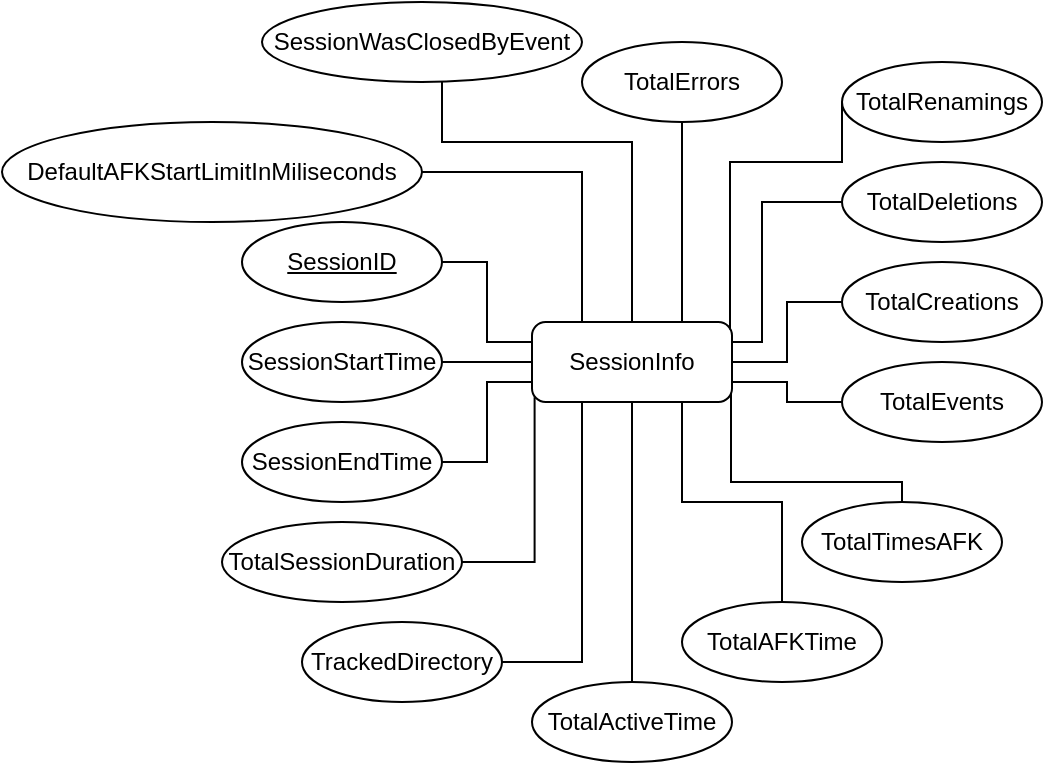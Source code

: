 <mxfile version="21.6.8" type="device">
  <diagram id="R2lEEEUBdFMjLlhIrx00" name="Page-1">
    <mxGraphModel dx="1024" dy="601" grid="1" gridSize="10" guides="1" tooltips="1" connect="1" arrows="1" fold="1" page="1" pageScale="1" pageWidth="850" pageHeight="1100" math="0" shadow="0" extFonts="Permanent Marker^https://fonts.googleapis.com/css?family=Permanent+Marker">
      <root>
        <mxCell id="0" />
        <mxCell id="1" parent="0" />
        <mxCell id="XYYV26VEV1L8i_IjSunB-1" value="SessionInfo" style="rounded=1;arcSize=17;whiteSpace=wrap;html=1;align=center;" vertex="1" parent="1">
          <mxGeometry x="325" y="230" width="100" height="40" as="geometry" />
        </mxCell>
        <mxCell id="XYYV26VEV1L8i_IjSunB-3" style="edgeStyle=orthogonalEdgeStyle;rounded=0;orthogonalLoop=1;jettySize=auto;html=1;entryX=0;entryY=0.25;entryDx=0;entryDy=0;endArrow=none;endFill=0;" edge="1" parent="1" source="XYYV26VEV1L8i_IjSunB-2" target="XYYV26VEV1L8i_IjSunB-1">
          <mxGeometry relative="1" as="geometry" />
        </mxCell>
        <mxCell id="XYYV26VEV1L8i_IjSunB-2" value="SessionID" style="ellipse;whiteSpace=wrap;html=1;align=center;fontStyle=4;" vertex="1" parent="1">
          <mxGeometry x="180" y="180" width="100" height="40" as="geometry" />
        </mxCell>
        <mxCell id="XYYV26VEV1L8i_IjSunB-5" style="edgeStyle=orthogonalEdgeStyle;rounded=0;orthogonalLoop=1;jettySize=auto;html=1;entryX=0;entryY=0.5;entryDx=0;entryDy=0;endArrow=none;endFill=0;" edge="1" parent="1" source="XYYV26VEV1L8i_IjSunB-4" target="XYYV26VEV1L8i_IjSunB-1">
          <mxGeometry relative="1" as="geometry" />
        </mxCell>
        <mxCell id="XYYV26VEV1L8i_IjSunB-4" value="SessionStartTime" style="ellipse;whiteSpace=wrap;html=1;align=center;" vertex="1" parent="1">
          <mxGeometry x="180" y="230" width="100" height="40" as="geometry" />
        </mxCell>
        <mxCell id="XYYV26VEV1L8i_IjSunB-7" style="edgeStyle=orthogonalEdgeStyle;rounded=0;orthogonalLoop=1;jettySize=auto;html=1;entryX=0;entryY=0.75;entryDx=0;entryDy=0;endArrow=none;endFill=0;" edge="1" parent="1" source="XYYV26VEV1L8i_IjSunB-6" target="XYYV26VEV1L8i_IjSunB-1">
          <mxGeometry relative="1" as="geometry" />
        </mxCell>
        <mxCell id="XYYV26VEV1L8i_IjSunB-6" value="SessionEndTime" style="ellipse;whiteSpace=wrap;html=1;align=center;" vertex="1" parent="1">
          <mxGeometry x="180" y="280" width="100" height="40" as="geometry" />
        </mxCell>
        <mxCell id="XYYV26VEV1L8i_IjSunB-9" style="edgeStyle=orthogonalEdgeStyle;rounded=0;orthogonalLoop=1;jettySize=auto;html=1;entryX=0.013;entryY=0.94;entryDx=0;entryDy=0;endArrow=none;endFill=0;entryPerimeter=0;" edge="1" parent="1" source="XYYV26VEV1L8i_IjSunB-8" target="XYYV26VEV1L8i_IjSunB-1">
          <mxGeometry relative="1" as="geometry" />
        </mxCell>
        <mxCell id="XYYV26VEV1L8i_IjSunB-8" value="TotalSessionDuration" style="ellipse;whiteSpace=wrap;html=1;align=center;" vertex="1" parent="1">
          <mxGeometry x="170" y="330" width="120" height="40" as="geometry" />
        </mxCell>
        <mxCell id="XYYV26VEV1L8i_IjSunB-11" style="edgeStyle=orthogonalEdgeStyle;rounded=0;orthogonalLoop=1;jettySize=auto;html=1;entryX=0.25;entryY=1;entryDx=0;entryDy=0;endArrow=none;endFill=0;" edge="1" parent="1" source="XYYV26VEV1L8i_IjSunB-10" target="XYYV26VEV1L8i_IjSunB-1">
          <mxGeometry relative="1" as="geometry" />
        </mxCell>
        <mxCell id="XYYV26VEV1L8i_IjSunB-10" value="TrackedDirectory" style="ellipse;whiteSpace=wrap;html=1;align=center;" vertex="1" parent="1">
          <mxGeometry x="210" y="380" width="100" height="40" as="geometry" />
        </mxCell>
        <mxCell id="XYYV26VEV1L8i_IjSunB-13" style="edgeStyle=orthogonalEdgeStyle;rounded=0;orthogonalLoop=1;jettySize=auto;html=1;entryX=0.5;entryY=1;entryDx=0;entryDy=0;endArrow=none;endFill=0;" edge="1" parent="1" source="XYYV26VEV1L8i_IjSunB-12" target="XYYV26VEV1L8i_IjSunB-1">
          <mxGeometry relative="1" as="geometry" />
        </mxCell>
        <mxCell id="XYYV26VEV1L8i_IjSunB-12" value="TotalActiveTime" style="ellipse;whiteSpace=wrap;html=1;align=center;" vertex="1" parent="1">
          <mxGeometry x="325" y="410" width="100" height="40" as="geometry" />
        </mxCell>
        <mxCell id="XYYV26VEV1L8i_IjSunB-15" style="edgeStyle=orthogonalEdgeStyle;rounded=0;orthogonalLoop=1;jettySize=auto;html=1;entryX=0.75;entryY=1;entryDx=0;entryDy=0;endArrow=none;endFill=0;" edge="1" parent="1" source="XYYV26VEV1L8i_IjSunB-14" target="XYYV26VEV1L8i_IjSunB-1">
          <mxGeometry relative="1" as="geometry" />
        </mxCell>
        <mxCell id="XYYV26VEV1L8i_IjSunB-14" value="TotalAFKTime" style="ellipse;whiteSpace=wrap;html=1;align=center;" vertex="1" parent="1">
          <mxGeometry x="400" y="370" width="100" height="40" as="geometry" />
        </mxCell>
        <mxCell id="XYYV26VEV1L8i_IjSunB-17" style="edgeStyle=orthogonalEdgeStyle;rounded=0;orthogonalLoop=1;jettySize=auto;html=1;entryX=0.995;entryY=0.885;entryDx=0;entryDy=0;endArrow=none;endFill=0;entryPerimeter=0;" edge="1" parent="1" source="XYYV26VEV1L8i_IjSunB-16" target="XYYV26VEV1L8i_IjSunB-1">
          <mxGeometry relative="1" as="geometry">
            <Array as="points">
              <mxPoint x="510" y="310" />
              <mxPoint x="425" y="310" />
            </Array>
          </mxGeometry>
        </mxCell>
        <mxCell id="XYYV26VEV1L8i_IjSunB-16" value="TotalTimesAFK" style="ellipse;whiteSpace=wrap;html=1;align=center;" vertex="1" parent="1">
          <mxGeometry x="460" y="320" width="100" height="40" as="geometry" />
        </mxCell>
        <mxCell id="XYYV26VEV1L8i_IjSunB-19" style="edgeStyle=orthogonalEdgeStyle;rounded=0;orthogonalLoop=1;jettySize=auto;html=1;entryX=1;entryY=0.75;entryDx=0;entryDy=0;endArrow=none;endFill=0;" edge="1" parent="1" source="XYYV26VEV1L8i_IjSunB-18" target="XYYV26VEV1L8i_IjSunB-1">
          <mxGeometry relative="1" as="geometry" />
        </mxCell>
        <mxCell id="XYYV26VEV1L8i_IjSunB-18" value="TotalEvents" style="ellipse;whiteSpace=wrap;html=1;align=center;" vertex="1" parent="1">
          <mxGeometry x="480" y="250" width="100" height="40" as="geometry" />
        </mxCell>
        <mxCell id="XYYV26VEV1L8i_IjSunB-21" style="edgeStyle=orthogonalEdgeStyle;rounded=0;orthogonalLoop=1;jettySize=auto;html=1;entryX=1;entryY=0.5;entryDx=0;entryDy=0;endArrow=none;endFill=0;" edge="1" parent="1" source="XYYV26VEV1L8i_IjSunB-20" target="XYYV26VEV1L8i_IjSunB-1">
          <mxGeometry relative="1" as="geometry" />
        </mxCell>
        <mxCell id="XYYV26VEV1L8i_IjSunB-20" value="TotalCreations" style="ellipse;whiteSpace=wrap;html=1;align=center;" vertex="1" parent="1">
          <mxGeometry x="480" y="200" width="100" height="40" as="geometry" />
        </mxCell>
        <mxCell id="XYYV26VEV1L8i_IjSunB-23" style="edgeStyle=orthogonalEdgeStyle;rounded=0;orthogonalLoop=1;jettySize=auto;html=1;entryX=1;entryY=0.25;entryDx=0;entryDy=0;endArrow=none;endFill=0;" edge="1" parent="1" source="XYYV26VEV1L8i_IjSunB-22" target="XYYV26VEV1L8i_IjSunB-1">
          <mxGeometry relative="1" as="geometry">
            <Array as="points">
              <mxPoint x="440" y="170" />
              <mxPoint x="440" y="240" />
            </Array>
          </mxGeometry>
        </mxCell>
        <mxCell id="XYYV26VEV1L8i_IjSunB-22" value="TotalDeletions" style="ellipse;whiteSpace=wrap;html=1;align=center;" vertex="1" parent="1">
          <mxGeometry x="480" y="150" width="100" height="40" as="geometry" />
        </mxCell>
        <mxCell id="XYYV26VEV1L8i_IjSunB-25" style="edgeStyle=orthogonalEdgeStyle;rounded=0;orthogonalLoop=1;jettySize=auto;html=1;entryX=0.994;entryY=0.096;entryDx=0;entryDy=0;endArrow=none;endFill=0;entryPerimeter=0;" edge="1" parent="1" source="XYYV26VEV1L8i_IjSunB-24" target="XYYV26VEV1L8i_IjSunB-1">
          <mxGeometry relative="1" as="geometry">
            <Array as="points">
              <mxPoint x="480" y="150" />
              <mxPoint x="424" y="150" />
              <mxPoint x="424" y="234" />
            </Array>
          </mxGeometry>
        </mxCell>
        <mxCell id="XYYV26VEV1L8i_IjSunB-24" value="TotalRenamings" style="ellipse;whiteSpace=wrap;html=1;align=center;" vertex="1" parent="1">
          <mxGeometry x="480" y="100" width="100" height="40" as="geometry" />
        </mxCell>
        <mxCell id="XYYV26VEV1L8i_IjSunB-27" style="edgeStyle=orthogonalEdgeStyle;rounded=0;orthogonalLoop=1;jettySize=auto;html=1;entryX=0.75;entryY=0;entryDx=0;entryDy=0;endArrow=none;endFill=0;" edge="1" parent="1" source="XYYV26VEV1L8i_IjSunB-26" target="XYYV26VEV1L8i_IjSunB-1">
          <mxGeometry relative="1" as="geometry" />
        </mxCell>
        <mxCell id="XYYV26VEV1L8i_IjSunB-26" value="TotalErrors" style="ellipse;whiteSpace=wrap;html=1;align=center;" vertex="1" parent="1">
          <mxGeometry x="350" y="90" width="100" height="40" as="geometry" />
        </mxCell>
        <mxCell id="XYYV26VEV1L8i_IjSunB-30" style="edgeStyle=orthogonalEdgeStyle;rounded=0;orthogonalLoop=1;jettySize=auto;html=1;endArrow=none;endFill=0;" edge="1" parent="1" source="XYYV26VEV1L8i_IjSunB-28" target="XYYV26VEV1L8i_IjSunB-1">
          <mxGeometry relative="1" as="geometry">
            <Array as="points">
              <mxPoint x="280" y="140" />
              <mxPoint x="375" y="140" />
            </Array>
          </mxGeometry>
        </mxCell>
        <mxCell id="XYYV26VEV1L8i_IjSunB-28" value="SessionWasClosedByEvent" style="ellipse;whiteSpace=wrap;html=1;align=center;" vertex="1" parent="1">
          <mxGeometry x="190" y="70" width="160" height="40" as="geometry" />
        </mxCell>
        <mxCell id="XYYV26VEV1L8i_IjSunB-33" style="edgeStyle=orthogonalEdgeStyle;rounded=0;orthogonalLoop=1;jettySize=auto;html=1;entryX=0.25;entryY=0;entryDx=0;entryDy=0;endArrow=none;endFill=0;" edge="1" parent="1" source="XYYV26VEV1L8i_IjSunB-32" target="XYYV26VEV1L8i_IjSunB-1">
          <mxGeometry relative="1" as="geometry" />
        </mxCell>
        <mxCell id="XYYV26VEV1L8i_IjSunB-32" value="DefaultAFKStartLimitInMiliseconds" style="ellipse;whiteSpace=wrap;html=1;align=center;" vertex="1" parent="1">
          <mxGeometry x="60" y="130" width="210" height="50" as="geometry" />
        </mxCell>
      </root>
    </mxGraphModel>
  </diagram>
</mxfile>

